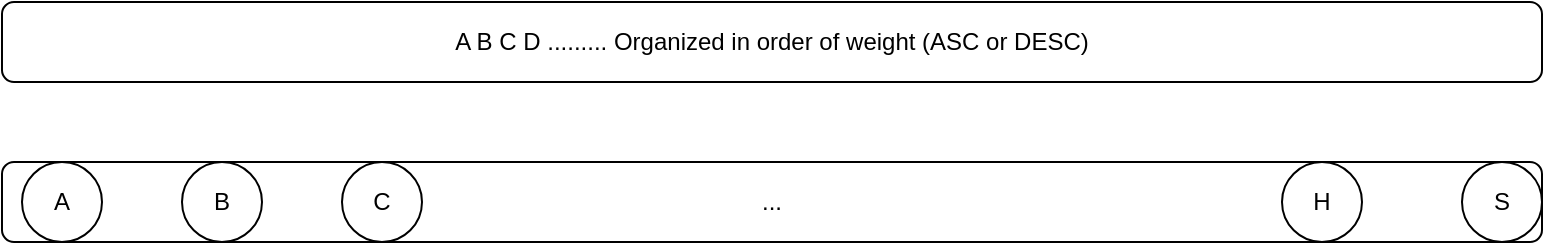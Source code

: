<mxfile>
    <diagram id="noKQzvVg8_bn3VGhJhcs" name="Page-1">
        <mxGraphModel dx="1069" dy="770" grid="1" gridSize="10" guides="1" tooltips="1" connect="1" arrows="1" fold="1" page="1" pageScale="1" pageWidth="827" pageHeight="1169" math="0" shadow="0">
            <root>
                <mxCell id="0"/>
                <mxCell id="1" parent="0"/>
                <mxCell id="2" value="A B C D ......... Organized in order of weight (ASC or DESC)" style="rounded=1;whiteSpace=wrap;html=1;" vertex="1" parent="1">
                    <mxGeometry x="30" y="40" width="770" height="40" as="geometry"/>
                </mxCell>
                <mxCell id="3" value="..." style="rounded=1;whiteSpace=wrap;html=1;" vertex="1" parent="1">
                    <mxGeometry x="30" y="120" width="770" height="40" as="geometry"/>
                </mxCell>
                <mxCell id="4" value="A" style="ellipse;whiteSpace=wrap;html=1;aspect=fixed;" vertex="1" parent="1">
                    <mxGeometry x="40" y="120" width="40" height="40" as="geometry"/>
                </mxCell>
                <mxCell id="5" value="B" style="ellipse;whiteSpace=wrap;html=1;aspect=fixed;" vertex="1" parent="1">
                    <mxGeometry x="120" y="120" width="40" height="40" as="geometry"/>
                </mxCell>
                <mxCell id="6" value="C" style="ellipse;whiteSpace=wrap;html=1;aspect=fixed;" vertex="1" parent="1">
                    <mxGeometry x="200" y="120" width="40" height="40" as="geometry"/>
                </mxCell>
                <mxCell id="7" value="H" style="ellipse;whiteSpace=wrap;html=1;aspect=fixed;" vertex="1" parent="1">
                    <mxGeometry x="670" y="120" width="40" height="40" as="geometry"/>
                </mxCell>
                <mxCell id="8" value="S" style="ellipse;whiteSpace=wrap;html=1;aspect=fixed;" vertex="1" parent="1">
                    <mxGeometry x="760" y="120" width="40" height="40" as="geometry"/>
                </mxCell>
            </root>
        </mxGraphModel>
    </diagram>
</mxfile>